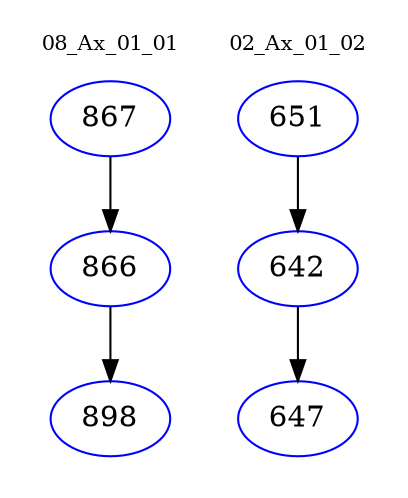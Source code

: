digraph{
subgraph cluster_0 {
color = white
label = "08_Ax_01_01";
fontsize=10;
T0_867 [label="867", color="blue"]
T0_867 -> T0_866 [color="black"]
T0_866 [label="866", color="blue"]
T0_866 -> T0_898 [color="black"]
T0_898 [label="898", color="blue"]
}
subgraph cluster_1 {
color = white
label = "02_Ax_01_02";
fontsize=10;
T1_651 [label="651", color="blue"]
T1_651 -> T1_642 [color="black"]
T1_642 [label="642", color="blue"]
T1_642 -> T1_647 [color="black"]
T1_647 [label="647", color="blue"]
}
}
